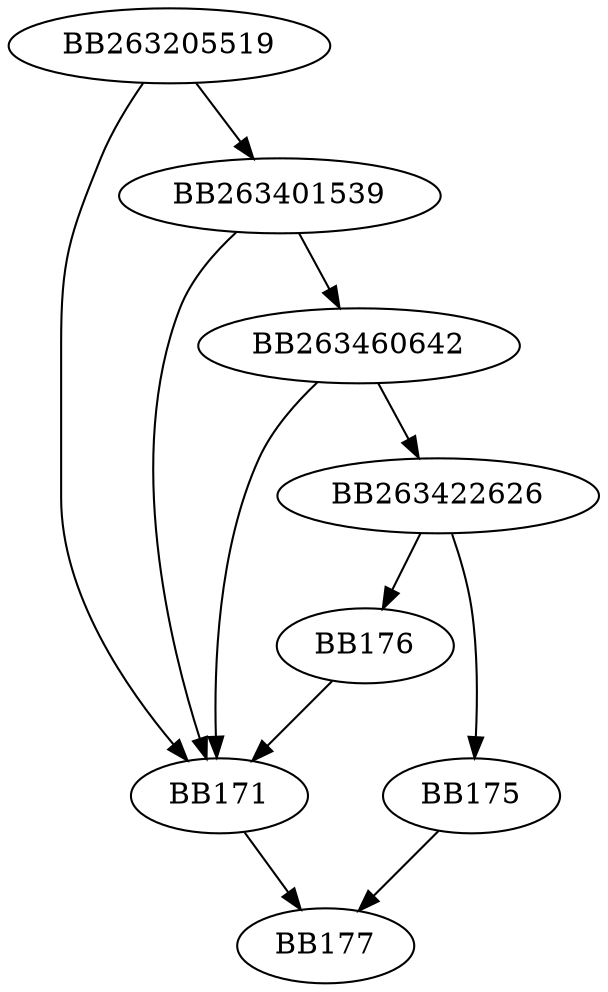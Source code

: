 digraph G{
	BB263205519->BB171;
	BB263205519->BB263401539;
	BB263401539->BB171;
	BB263401539->BB263460642;
	BB263460642->BB171;
	BB263460642->BB263422626;
	BB263422626->BB175;
	BB263422626->BB176;
	BB175->BB177;
	BB176->BB171;
	BB171->BB177;
}
